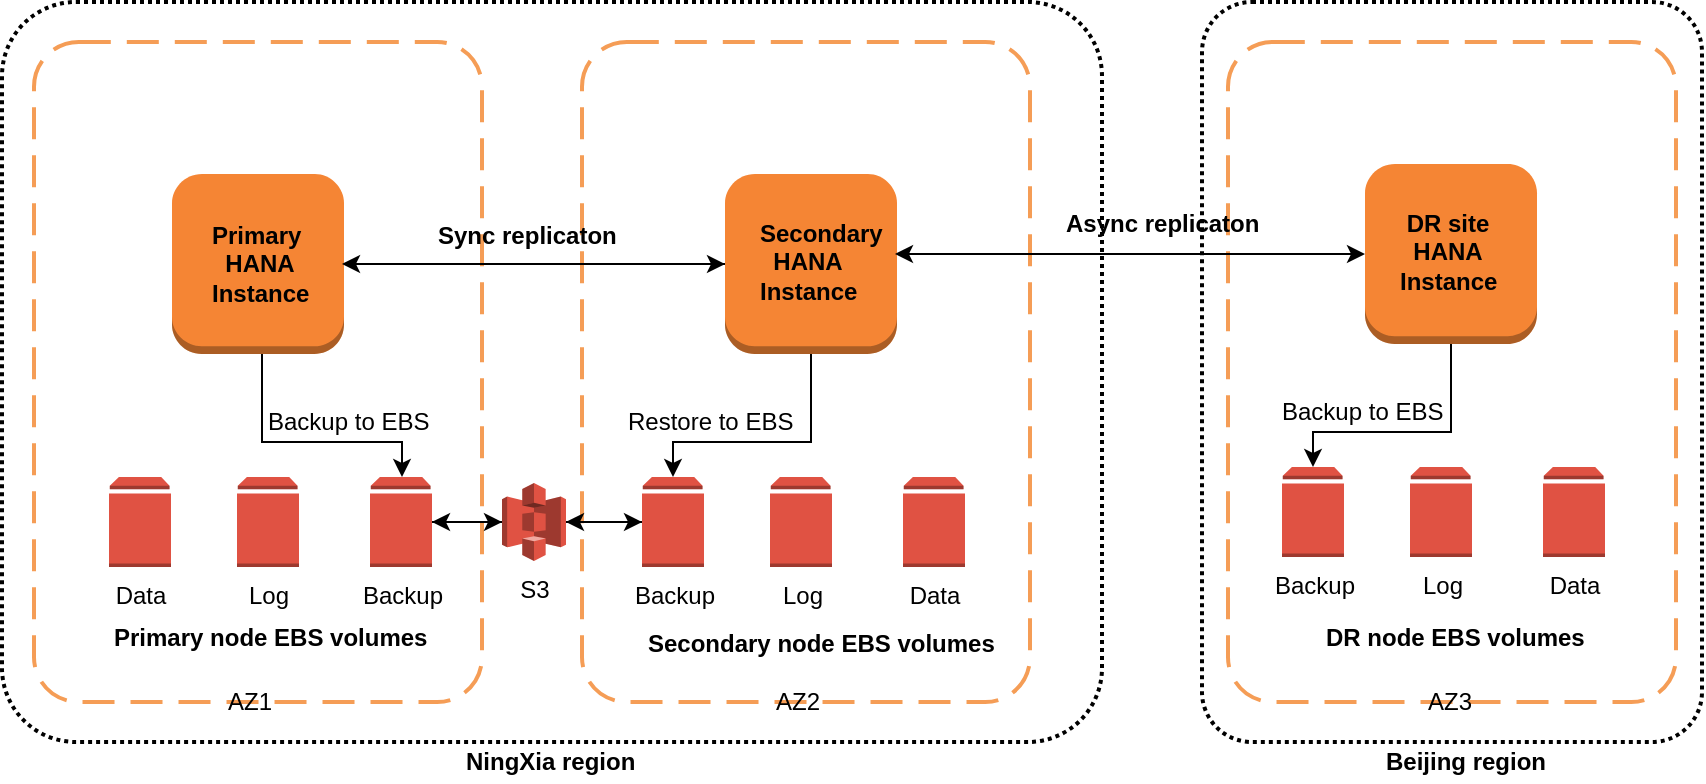 <mxfile version="10.6.0" type="github"><diagram id="DKNotRRuOyJ7li4l72me" name="Page-1"><mxGraphModel dx="994" dy="476" grid="1" gridSize="10" guides="1" tooltips="1" connect="1" arrows="1" fold="1" page="1" pageScale="1" pageWidth="850" pageHeight="1100" math="0" shadow="0"><root><mxCell id="0"/><mxCell id="1" parent="0"/><mxCell id="cuTLHSmCsBMWywoBffhU-1" value="" style="rounded=1;arcSize=10;dashed=1;strokeColor=#000000;fillColor=none;gradientColor=none;dashPattern=1 1;strokeWidth=2;" vertex="1" parent="1"><mxGeometry x="210" y="110" width="550" height="370" as="geometry"/></mxCell><mxCell id="cuTLHSmCsBMWywoBffhU-2" value="" style="rounded=1;arcSize=10;dashed=1;strokeColor=#000000;fillColor=none;gradientColor=none;dashPattern=1 1;strokeWidth=2;" vertex="1" parent="1"><mxGeometry x="810" y="110" width="250" height="370" as="geometry"/></mxCell><mxCell id="cuTLHSmCsBMWywoBffhU-4" value="" style="rounded=1;arcSize=10;dashed=1;strokeColor=#F59D56;fillColor=none;gradientColor=none;dashPattern=8 4;strokeWidth=2;" vertex="1" parent="1"><mxGeometry x="226" y="130" width="224" height="330" as="geometry"/></mxCell><mxCell id="cuTLHSmCsBMWywoBffhU-5" value="" style="rounded=1;arcSize=10;dashed=1;strokeColor=#F59D56;fillColor=none;gradientColor=none;dashPattern=8 4;strokeWidth=2;" vertex="1" parent="1"><mxGeometry x="500" y="130" width="224" height="330" as="geometry"/></mxCell><mxCell id="cuTLHSmCsBMWywoBffhU-6" value="" style="rounded=1;arcSize=10;dashed=1;strokeColor=#F59D56;fillColor=none;gradientColor=none;dashPattern=8 4;strokeWidth=2;" vertex="1" parent="1"><mxGeometry x="823" y="130" width="224" height="330" as="geometry"/></mxCell><mxCell id="cuTLHSmCsBMWywoBffhU-22" style="edgeStyle=orthogonalEdgeStyle;rounded=0;orthogonalLoop=1;jettySize=auto;html=1;entryX=0;entryY=0.5;entryDx=0;entryDy=0;entryPerimeter=0;" edge="1" parent="1" source="cuTLHSmCsBMWywoBffhU-7" target="cuTLHSmCsBMWywoBffhU-15"><mxGeometry relative="1" as="geometry"/></mxCell><mxCell id="cuTLHSmCsBMWywoBffhU-27" style="edgeStyle=orthogonalEdgeStyle;rounded=0;orthogonalLoop=1;jettySize=auto;html=1;" edge="1" parent="1" source="cuTLHSmCsBMWywoBffhU-7" target="cuTLHSmCsBMWywoBffhU-11"><mxGeometry relative="1" as="geometry"><Array as="points"><mxPoint x="340" y="330"/><mxPoint x="410" y="330"/></Array></mxGeometry></mxCell><mxCell id="cuTLHSmCsBMWywoBffhU-7" value="" style="outlineConnect=0;dashed=0;verticalLabelPosition=bottom;verticalAlign=top;align=center;html=1;shape=mxgraph.aws3.instance;fillColor=#F58534;gradientColor=none;" vertex="1" parent="1"><mxGeometry x="295" y="196" width="86" height="90" as="geometry"/></mxCell><mxCell id="cuTLHSmCsBMWywoBffhU-8" value="Primary&lt;br&gt;&amp;nbsp; HANA&lt;br&gt;Instance" style="text;html=1;resizable=0;points=[];autosize=1;align=left;verticalAlign=top;spacingTop=-4;fontStyle=1" vertex="1" parent="1"><mxGeometry x="313" y="217" width="60" height="40" as="geometry"/></mxCell><mxCell id="cuTLHSmCsBMWywoBffhU-9" value="Data" style="outlineConnect=0;dashed=0;verticalLabelPosition=bottom;verticalAlign=top;align=center;html=1;shape=mxgraph.aws3.volume;fillColor=#E05243;gradientColor=none;" vertex="1" parent="1"><mxGeometry x="263.5" y="347.5" width="31" height="45" as="geometry"/></mxCell><mxCell id="cuTLHSmCsBMWywoBffhU-10" value="Log" style="outlineConnect=0;dashed=0;verticalLabelPosition=bottom;verticalAlign=top;align=center;html=1;shape=mxgraph.aws3.volume;fillColor=#E05243;gradientColor=none;" vertex="1" parent="1"><mxGeometry x="327.5" y="347.5" width="31" height="45" as="geometry"/></mxCell><mxCell id="cuTLHSmCsBMWywoBffhU-25" style="edgeStyle=orthogonalEdgeStyle;rounded=0;orthogonalLoop=1;jettySize=auto;html=1;" edge="1" parent="1" source="cuTLHSmCsBMWywoBffhU-11" target="cuTLHSmCsBMWywoBffhU-14"><mxGeometry relative="1" as="geometry"/></mxCell><mxCell id="cuTLHSmCsBMWywoBffhU-11" value="Backup" style="outlineConnect=0;dashed=0;verticalLabelPosition=bottom;verticalAlign=top;align=center;html=1;shape=mxgraph.aws3.volume;fillColor=#E05243;gradientColor=none;" vertex="1" parent="1"><mxGeometry x="394" y="347.5" width="31" height="45" as="geometry"/></mxCell><mxCell id="cuTLHSmCsBMWywoBffhU-13" value="Primary node EBS volumes" style="text;html=1;resizable=0;points=[];autosize=1;align=left;verticalAlign=top;spacingTop=-4;fontStyle=1" vertex="1" parent="1"><mxGeometry x="264" y="418" width="160" height="20" as="geometry"/></mxCell><mxCell id="cuTLHSmCsBMWywoBffhU-26" style="edgeStyle=orthogonalEdgeStyle;rounded=0;orthogonalLoop=1;jettySize=auto;html=1;" edge="1" parent="1" source="cuTLHSmCsBMWywoBffhU-14" target="cuTLHSmCsBMWywoBffhU-17"><mxGeometry relative="1" as="geometry"/></mxCell><mxCell id="cuTLHSmCsBMWywoBffhU-30" style="edgeStyle=orthogonalEdgeStyle;rounded=0;orthogonalLoop=1;jettySize=auto;html=1;entryX=1;entryY=0.5;entryDx=0;entryDy=0;entryPerimeter=0;" edge="1" parent="1" source="cuTLHSmCsBMWywoBffhU-14" target="cuTLHSmCsBMWywoBffhU-11"><mxGeometry relative="1" as="geometry"/></mxCell><mxCell id="cuTLHSmCsBMWywoBffhU-14" value="S3" style="outlineConnect=0;dashed=0;verticalLabelPosition=bottom;verticalAlign=top;align=center;html=1;shape=mxgraph.aws3.s3;fillColor=#E05243;gradientColor=none;" vertex="1" parent="1"><mxGeometry x="460" y="350.5" width="32" height="39" as="geometry"/></mxCell><mxCell id="cuTLHSmCsBMWywoBffhU-23" style="edgeStyle=orthogonalEdgeStyle;rounded=0;orthogonalLoop=1;jettySize=auto;html=1;" edge="1" parent="1" source="cuTLHSmCsBMWywoBffhU-15"><mxGeometry relative="1" as="geometry"><mxPoint x="380" y="241" as="targetPoint"/></mxGeometry></mxCell><mxCell id="cuTLHSmCsBMWywoBffhU-35" style="edgeStyle=orthogonalEdgeStyle;rounded=0;orthogonalLoop=1;jettySize=auto;html=1;entryX=0.5;entryY=0;entryDx=0;entryDy=0;entryPerimeter=0;" edge="1" parent="1" source="cuTLHSmCsBMWywoBffhU-15" target="cuTLHSmCsBMWywoBffhU-17"><mxGeometry relative="1" as="geometry"><Array as="points"><mxPoint x="615" y="330"/><mxPoint x="546" y="330"/></Array></mxGeometry></mxCell><mxCell id="cuTLHSmCsBMWywoBffhU-15" value="" style="outlineConnect=0;dashed=0;verticalLabelPosition=bottom;verticalAlign=top;align=center;html=1;shape=mxgraph.aws3.instance;fillColor=#F58534;gradientColor=none;" vertex="1" parent="1"><mxGeometry x="571.5" y="196" width="86" height="90" as="geometry"/></mxCell><mxCell id="cuTLHSmCsBMWywoBffhU-16" value="Secondary&lt;br&gt;&amp;nbsp; HANA &lt;br&gt;Instance" style="text;html=1;resizable=0;points=[];autosize=1;align=left;verticalAlign=top;spacingTop=-4;fontStyle=1" vertex="1" parent="1"><mxGeometry x="586.5" y="216" width="70" height="40" as="geometry"/></mxCell><mxCell id="cuTLHSmCsBMWywoBffhU-31" style="edgeStyle=orthogonalEdgeStyle;rounded=0;orthogonalLoop=1;jettySize=auto;html=1;entryX=1;entryY=0.5;entryDx=0;entryDy=0;entryPerimeter=0;" edge="1" parent="1" source="cuTLHSmCsBMWywoBffhU-17" target="cuTLHSmCsBMWywoBffhU-14"><mxGeometry relative="1" as="geometry"/></mxCell><mxCell id="cuTLHSmCsBMWywoBffhU-17" value="Backup" style="outlineConnect=0;dashed=0;verticalLabelPosition=bottom;verticalAlign=top;align=center;html=1;shape=mxgraph.aws3.volume;fillColor=#E05243;gradientColor=none;" vertex="1" parent="1"><mxGeometry x="530" y="347.5" width="31" height="45" as="geometry"/></mxCell><mxCell id="cuTLHSmCsBMWywoBffhU-18" value="Log" style="outlineConnect=0;dashed=0;verticalLabelPosition=bottom;verticalAlign=top;align=center;html=1;shape=mxgraph.aws3.volume;fillColor=#E05243;gradientColor=none;" vertex="1" parent="1"><mxGeometry x="594" y="347.5" width="31" height="45" as="geometry"/></mxCell><mxCell id="cuTLHSmCsBMWywoBffhU-19" value="Data" style="outlineConnect=0;dashed=0;verticalLabelPosition=bottom;verticalAlign=top;align=center;html=1;shape=mxgraph.aws3.volume;fillColor=#E05243;gradientColor=none;" vertex="1" parent="1"><mxGeometry x="660.5" y="347.5" width="31" height="45" as="geometry"/></mxCell><mxCell id="cuTLHSmCsBMWywoBffhU-20" value="Secondary node EBS volumes" style="text;html=1;resizable=0;points=[];autosize=1;align=left;verticalAlign=top;spacingTop=-4;fontStyle=1" vertex="1" parent="1"><mxGeometry x="530.5" y="421" width="180" height="20" as="geometry"/></mxCell><mxCell id="cuTLHSmCsBMWywoBffhU-24" value="Sync replicaton" style="text;html=1;resizable=0;points=[];autosize=1;align=left;verticalAlign=top;spacingTop=-4;fontStyle=1" vertex="1" parent="1"><mxGeometry x="426" y="217" width="100" height="20" as="geometry"/></mxCell><mxCell id="cuTLHSmCsBMWywoBffhU-29" value="Backup to EBS" style="text;html=1;resizable=0;points=[];autosize=1;align=left;verticalAlign=top;spacingTop=-4;fontStyle=0" vertex="1" parent="1"><mxGeometry x="341" y="310" width="100" height="20" as="geometry"/></mxCell><mxCell id="cuTLHSmCsBMWywoBffhU-34" value="Restore to EBS" style="text;html=1;resizable=0;points=[];autosize=1;align=left;verticalAlign=top;spacingTop=-4;fontStyle=0" vertex="1" parent="1"><mxGeometry x="520.5" y="310" width="100" height="20" as="geometry"/></mxCell><mxCell id="cuTLHSmCsBMWywoBffhU-36" style="edgeStyle=orthogonalEdgeStyle;rounded=0;orthogonalLoop=1;jettySize=auto;html=1;entryX=0.5;entryY=0;entryDx=0;entryDy=0;entryPerimeter=0;" edge="1" parent="1" source="cuTLHSmCsBMWywoBffhU-37" target="cuTLHSmCsBMWywoBffhU-39"><mxGeometry relative="1" as="geometry"><Array as="points"><mxPoint x="935" y="325"/><mxPoint x="866" y="325"/></Array></mxGeometry></mxCell><mxCell id="cuTLHSmCsBMWywoBffhU-37" value="" style="outlineConnect=0;dashed=0;verticalLabelPosition=bottom;verticalAlign=top;align=center;html=1;shape=mxgraph.aws3.instance;fillColor=#F58534;gradientColor=none;" vertex="1" parent="1"><mxGeometry x="891.5" y="191" width="86" height="90" as="geometry"/></mxCell><mxCell id="cuTLHSmCsBMWywoBffhU-38" value="&amp;nbsp;DR site&lt;br&gt;&amp;nbsp; HANA &lt;br&gt;Instance" style="text;html=1;resizable=0;points=[];autosize=1;align=left;verticalAlign=top;spacingTop=-4;fontStyle=1" vertex="1" parent="1"><mxGeometry x="906.5" y="211" width="60" height="40" as="geometry"/></mxCell><mxCell id="cuTLHSmCsBMWywoBffhU-39" value="Backup" style="outlineConnect=0;dashed=0;verticalLabelPosition=bottom;verticalAlign=top;align=center;html=1;shape=mxgraph.aws3.volume;fillColor=#E05243;gradientColor=none;" vertex="1" parent="1"><mxGeometry x="850" y="342.5" width="31" height="45" as="geometry"/></mxCell><mxCell id="cuTLHSmCsBMWywoBffhU-40" value="Log" style="outlineConnect=0;dashed=0;verticalLabelPosition=bottom;verticalAlign=top;align=center;html=1;shape=mxgraph.aws3.volume;fillColor=#E05243;gradientColor=none;" vertex="1" parent="1"><mxGeometry x="914" y="342.5" width="31" height="45" as="geometry"/></mxCell><mxCell id="cuTLHSmCsBMWywoBffhU-41" value="Data" style="outlineConnect=0;dashed=0;verticalLabelPosition=bottom;verticalAlign=top;align=center;html=1;shape=mxgraph.aws3.volume;fillColor=#E05243;gradientColor=none;" vertex="1" parent="1"><mxGeometry x="980.5" y="342.5" width="31" height="45" as="geometry"/></mxCell><mxCell id="cuTLHSmCsBMWywoBffhU-42" value="DR node EBS volumes" style="text;html=1;resizable=0;points=[];autosize=1;align=left;verticalAlign=top;spacingTop=-4;fontStyle=1" vertex="1" parent="1"><mxGeometry x="869.5" y="418" width="140" height="20" as="geometry"/></mxCell><mxCell id="cuTLHSmCsBMWywoBffhU-45" value="" style="endArrow=classic;startArrow=classic;html=1;entryX=0;entryY=0.5;entryDx=0;entryDy=0;entryPerimeter=0;" edge="1" parent="1" source="cuTLHSmCsBMWywoBffhU-16" target="cuTLHSmCsBMWywoBffhU-37"><mxGeometry width="50" height="50" relative="1" as="geometry"><mxPoint x="660" y="80" as="sourcePoint"/><mxPoint x="710" y="30" as="targetPoint"/></mxGeometry></mxCell><mxCell id="cuTLHSmCsBMWywoBffhU-46" value="Async replicaton" style="text;html=1;resizable=0;points=[];autosize=1;align=left;verticalAlign=top;spacingTop=-4;fontStyle=1" vertex="1" parent="1"><mxGeometry x="740" y="211" width="100" height="20" as="geometry"/></mxCell><mxCell id="cuTLHSmCsBMWywoBffhU-47" value="NingXia region" style="text;html=1;resizable=0;points=[];autosize=1;align=left;verticalAlign=top;spacingTop=-4;fontStyle=1" vertex="1" parent="1"><mxGeometry x="440" y="480" width="90" height="20" as="geometry"/></mxCell><mxCell id="cuTLHSmCsBMWywoBffhU-48" value="Beijing region" style="text;html=1;resizable=0;points=[];autosize=1;align=left;verticalAlign=top;spacingTop=-4;fontStyle=1" vertex="1" parent="1"><mxGeometry x="900" y="480" width="90" height="20" as="geometry"/></mxCell><mxCell id="cuTLHSmCsBMWywoBffhU-49" value="AZ1" style="text;html=1;resizable=0;points=[];autosize=1;align=left;verticalAlign=top;spacingTop=-4;" vertex="1" parent="1"><mxGeometry x="321" y="450" width="40" height="20" as="geometry"/></mxCell><mxCell id="cuTLHSmCsBMWywoBffhU-51" value="AZ2" style="text;html=1;resizable=0;points=[];autosize=1;align=left;verticalAlign=top;spacingTop=-4;" vertex="1" parent="1"><mxGeometry x="594.5" y="450" width="40" height="20" as="geometry"/></mxCell><mxCell id="cuTLHSmCsBMWywoBffhU-52" value="AZ3" style="text;html=1;resizable=0;points=[];autosize=1;align=left;verticalAlign=top;spacingTop=-4;" vertex="1" parent="1"><mxGeometry x="920.5" y="450" width="40" height="20" as="geometry"/></mxCell><mxCell id="cuTLHSmCsBMWywoBffhU-53" value="Backup to EBS" style="text;html=1;resizable=0;points=[];autosize=1;align=left;verticalAlign=top;spacingTop=-4;fontStyle=0" vertex="1" parent="1"><mxGeometry x="847.5" y="305" width="100" height="20" as="geometry"/></mxCell></root></mxGraphModel></diagram></mxfile>